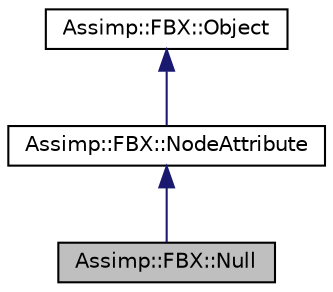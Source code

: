 digraph "Assimp::FBX::Null"
{
  edge [fontname="Helvetica",fontsize="10",labelfontname="Helvetica",labelfontsize="10"];
  node [fontname="Helvetica",fontsize="10",shape=record];
  Node1 [label="Assimp::FBX::Null",height=0.2,width=0.4,color="black", fillcolor="grey75", style="filled", fontcolor="black"];
  Node2 -> Node1 [dir="back",color="midnightblue",fontsize="10",style="solid"];
  Node2 [label="Assimp::FBX::NodeAttribute",height=0.2,width=0.4,color="black", fillcolor="white", style="filled",URL="$class_assimp_1_1_f_b_x_1_1_node_attribute.html"];
  Node3 -> Node2 [dir="back",color="midnightblue",fontsize="10",style="solid"];
  Node3 [label="Assimp::FBX::Object",height=0.2,width=0.4,color="black", fillcolor="white", style="filled",URL="$class_assimp_1_1_f_b_x_1_1_object.html"];
}
